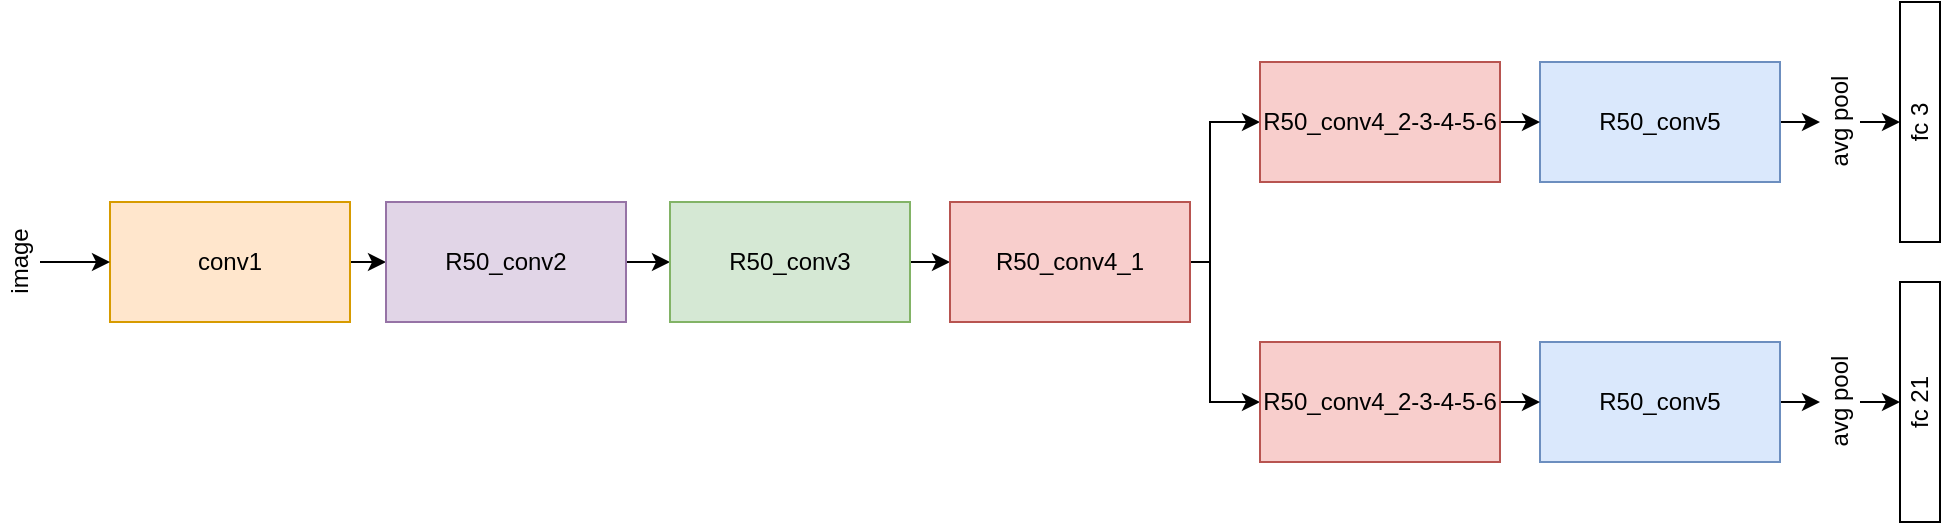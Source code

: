 <mxfile version="18.0.7" type="device"><diagram id="T6G_AJsC7ofdgZiTMQge" name="Page-1"><mxGraphModel dx="2062" dy="794" grid="1" gridSize="10" guides="1" tooltips="1" connect="1" arrows="1" fold="1" page="1" pageScale="1" pageWidth="827" pageHeight="1169" math="0" shadow="0"><root><mxCell id="0"/><mxCell id="1" parent="0"/><mxCell id="_4hAHzh5c5QQ4x6NKG3b-1" style="edgeStyle=orthogonalEdgeStyle;rounded=0;orthogonalLoop=1;jettySize=auto;html=1;exitX=1;exitY=0.5;exitDx=0;exitDy=0;entryX=0;entryY=0.5;entryDx=0;entryDy=0;" edge="1" parent="1" source="_4hAHzh5c5QQ4x6NKG3b-2" target="_4hAHzh5c5QQ4x6NKG3b-4"><mxGeometry relative="1" as="geometry"/></mxCell><mxCell id="_4hAHzh5c5QQ4x6NKG3b-2" value="conv1" style="rounded=0;whiteSpace=wrap;html=1;fillColor=#ffe6cc;strokeColor=#d79b00;" vertex="1" parent="1"><mxGeometry x="90" y="370" width="120" height="60" as="geometry"/></mxCell><mxCell id="_4hAHzh5c5QQ4x6NKG3b-3" style="edgeStyle=orthogonalEdgeStyle;rounded=0;orthogonalLoop=1;jettySize=auto;html=1;exitX=1;exitY=0.5;exitDx=0;exitDy=0;entryX=0;entryY=0.5;entryDx=0;entryDy=0;" edge="1" parent="1" source="_4hAHzh5c5QQ4x6NKG3b-4" target="_4hAHzh5c5QQ4x6NKG3b-6"><mxGeometry relative="1" as="geometry"/></mxCell><mxCell id="_4hAHzh5c5QQ4x6NKG3b-4" value="R50_conv2" style="rounded=0;whiteSpace=wrap;html=1;fillColor=#e1d5e7;strokeColor=#9673a6;" vertex="1" parent="1"><mxGeometry x="228" y="370" width="120" height="60" as="geometry"/></mxCell><mxCell id="_4hAHzh5c5QQ4x6NKG3b-5" style="edgeStyle=orthogonalEdgeStyle;rounded=0;orthogonalLoop=1;jettySize=auto;html=1;exitX=1;exitY=0.5;exitDx=0;exitDy=0;entryX=0.5;entryY=0;entryDx=0;entryDy=0;" edge="1" parent="1" source="_4hAHzh5c5QQ4x6NKG3b-6"><mxGeometry relative="1" as="geometry"><mxPoint x="510" y="400" as="targetPoint"/></mxGeometry></mxCell><mxCell id="_4hAHzh5c5QQ4x6NKG3b-6" value="R50_conv3" style="rounded=0;whiteSpace=wrap;html=1;fillColor=#d5e8d4;strokeColor=#82b366;" vertex="1" parent="1"><mxGeometry x="370" y="370" width="120" height="60" as="geometry"/></mxCell><mxCell id="_4hAHzh5c5QQ4x6NKG3b-7" style="edgeStyle=orthogonalEdgeStyle;rounded=0;orthogonalLoop=1;jettySize=auto;html=1;entryX=0;entryY=0.5;entryDx=0;entryDy=0;" edge="1" parent="1" source="_4hAHzh5c5QQ4x6NKG3b-8" target="_4hAHzh5c5QQ4x6NKG3b-2"><mxGeometry relative="1" as="geometry"/></mxCell><mxCell id="_4hAHzh5c5QQ4x6NKG3b-8" value="image" style="text;html=1;align=center;verticalAlign=middle;resizable=0;points=[];autosize=1;strokeColor=none;fillColor=none;rotation=-90;" vertex="1" parent="1"><mxGeometry x="20" y="390" width="50" height="20" as="geometry"/></mxCell><mxCell id="_4hAHzh5c5QQ4x6NKG3b-9" style="edgeStyle=orthogonalEdgeStyle;rounded=0;orthogonalLoop=1;jettySize=auto;html=1;exitX=1;exitY=0.5;exitDx=0;exitDy=0;entryX=0.5;entryY=0;entryDx=0;entryDy=0;entryPerimeter=0;" edge="1" parent="1" source="_4hAHzh5c5QQ4x6NKG3b-10" target="_4hAHzh5c5QQ4x6NKG3b-12"><mxGeometry relative="1" as="geometry"/></mxCell><mxCell id="_4hAHzh5c5QQ4x6NKG3b-10" value="R50_conv5" style="rounded=0;whiteSpace=wrap;html=1;fillColor=#dae8fc;strokeColor=#6c8ebf;" vertex="1" parent="1"><mxGeometry x="805" y="300" width="120" height="60" as="geometry"/></mxCell><mxCell id="_4hAHzh5c5QQ4x6NKG3b-11" style="edgeStyle=orthogonalEdgeStyle;curved=1;rounded=0;orthogonalLoop=1;jettySize=auto;html=1;entryX=0.5;entryY=0;entryDx=0;entryDy=0;endArrow=classic;endFill=1;" edge="1" parent="1" source="_4hAHzh5c5QQ4x6NKG3b-12" target="_4hAHzh5c5QQ4x6NKG3b-13"><mxGeometry relative="1" as="geometry"/></mxCell><mxCell id="_4hAHzh5c5QQ4x6NKG3b-12" value="avg pool" style="text;html=1;align=center;verticalAlign=middle;resizable=0;points=[];autosize=1;strokeColor=none;fillColor=none;rotation=-90;" vertex="1" parent="1"><mxGeometry x="925" y="320" width="60" height="20" as="geometry"/></mxCell><mxCell id="_4hAHzh5c5QQ4x6NKG3b-13" value="fc 3" style="rounded=0;whiteSpace=wrap;html=1;rotation=-90;" vertex="1" parent="1"><mxGeometry x="935" y="320" width="120" height="20" as="geometry"/></mxCell><mxCell id="_4hAHzh5c5QQ4x6NKG3b-23" style="edgeStyle=orthogonalEdgeStyle;rounded=0;orthogonalLoop=1;jettySize=auto;html=1;exitX=1;exitY=0.5;exitDx=0;exitDy=0;entryX=0;entryY=0.5;entryDx=0;entryDy=0;" edge="1" parent="1" source="_4hAHzh5c5QQ4x6NKG3b-24" target="_4hAHzh5c5QQ4x6NKG3b-26"><mxGeometry relative="1" as="geometry"><Array as="points"><mxPoint x="640" y="400"/><mxPoint x="640" y="330"/></Array></mxGeometry></mxCell><mxCell id="_4hAHzh5c5QQ4x6NKG3b-24" value="R50_conv4_1" style="rounded=0;whiteSpace=wrap;html=1;fillColor=#f8cecc;strokeColor=#b85450;" vertex="1" parent="1"><mxGeometry x="510" y="370" width="120" height="60" as="geometry"/></mxCell><mxCell id="_4hAHzh5c5QQ4x6NKG3b-25" style="edgeStyle=orthogonalEdgeStyle;rounded=0;orthogonalLoop=1;jettySize=auto;html=1;exitX=1;exitY=0.5;exitDx=0;exitDy=0;entryX=0;entryY=0.5;entryDx=0;entryDy=0;" edge="1" parent="1" source="_4hAHzh5c5QQ4x6NKG3b-26" target="_4hAHzh5c5QQ4x6NKG3b-10"><mxGeometry relative="1" as="geometry"/></mxCell><mxCell id="_4hAHzh5c5QQ4x6NKG3b-26" value="R50_conv4_2-3-4-5-6" style="rounded=0;whiteSpace=wrap;html=1;fillColor=#f8cecc;strokeColor=#b85450;" vertex="1" parent="1"><mxGeometry x="665" y="300" width="120" height="60" as="geometry"/></mxCell><mxCell id="_4hAHzh5c5QQ4x6NKG3b-27" value="" style="endArrow=classic;html=1;rounded=0;entryX=0;entryY=0.5;entryDx=0;entryDy=0;" edge="1" parent="1" target="_4hAHzh5c5QQ4x6NKG3b-34"><mxGeometry width="50" height="50" relative="1" as="geometry"><mxPoint x="640" y="400" as="sourcePoint"/><mxPoint x="660" y="540" as="targetPoint"/><Array as="points"><mxPoint x="640" y="470"/></Array></mxGeometry></mxCell><mxCell id="_4hAHzh5c5QQ4x6NKG3b-28" style="edgeStyle=orthogonalEdgeStyle;rounded=0;orthogonalLoop=1;jettySize=auto;html=1;exitX=1;exitY=0.5;exitDx=0;exitDy=0;entryX=0.5;entryY=0;entryDx=0;entryDy=0;entryPerimeter=0;" edge="1" parent="1" source="_4hAHzh5c5QQ4x6NKG3b-29" target="_4hAHzh5c5QQ4x6NKG3b-31"><mxGeometry relative="1" as="geometry"/></mxCell><mxCell id="_4hAHzh5c5QQ4x6NKG3b-29" value="R50_conv5" style="rounded=0;whiteSpace=wrap;html=1;fillColor=#dae8fc;strokeColor=#6c8ebf;" vertex="1" parent="1"><mxGeometry x="805" y="440" width="120" height="60" as="geometry"/></mxCell><mxCell id="_4hAHzh5c5QQ4x6NKG3b-30" style="edgeStyle=orthogonalEdgeStyle;curved=1;rounded=0;orthogonalLoop=1;jettySize=auto;html=1;entryX=0.5;entryY=0;entryDx=0;entryDy=0;endArrow=classic;endFill=1;" edge="1" parent="1" source="_4hAHzh5c5QQ4x6NKG3b-31" target="_4hAHzh5c5QQ4x6NKG3b-32"><mxGeometry relative="1" as="geometry"/></mxCell><mxCell id="_4hAHzh5c5QQ4x6NKG3b-31" value="avg pool" style="text;html=1;align=center;verticalAlign=middle;resizable=0;points=[];autosize=1;strokeColor=none;fillColor=none;rotation=-90;" vertex="1" parent="1"><mxGeometry x="925" y="460" width="60" height="20" as="geometry"/></mxCell><mxCell id="_4hAHzh5c5QQ4x6NKG3b-32" value="fc 21" style="rounded=0;whiteSpace=wrap;html=1;rotation=-90;" vertex="1" parent="1"><mxGeometry x="935" y="460" width="120" height="20" as="geometry"/></mxCell><mxCell id="_4hAHzh5c5QQ4x6NKG3b-33" style="edgeStyle=orthogonalEdgeStyle;rounded=0;orthogonalLoop=1;jettySize=auto;html=1;exitX=1;exitY=0.5;exitDx=0;exitDy=0;entryX=0;entryY=0.5;entryDx=0;entryDy=0;" edge="1" parent="1" source="_4hAHzh5c5QQ4x6NKG3b-34" target="_4hAHzh5c5QQ4x6NKG3b-29"><mxGeometry relative="1" as="geometry"/></mxCell><mxCell id="_4hAHzh5c5QQ4x6NKG3b-34" value="R50_conv4_2-3-4-5-6" style="rounded=0;whiteSpace=wrap;html=1;fillColor=#f8cecc;strokeColor=#b85450;" vertex="1" parent="1"><mxGeometry x="665" y="440" width="120" height="60" as="geometry"/></mxCell></root></mxGraphModel></diagram></mxfile>